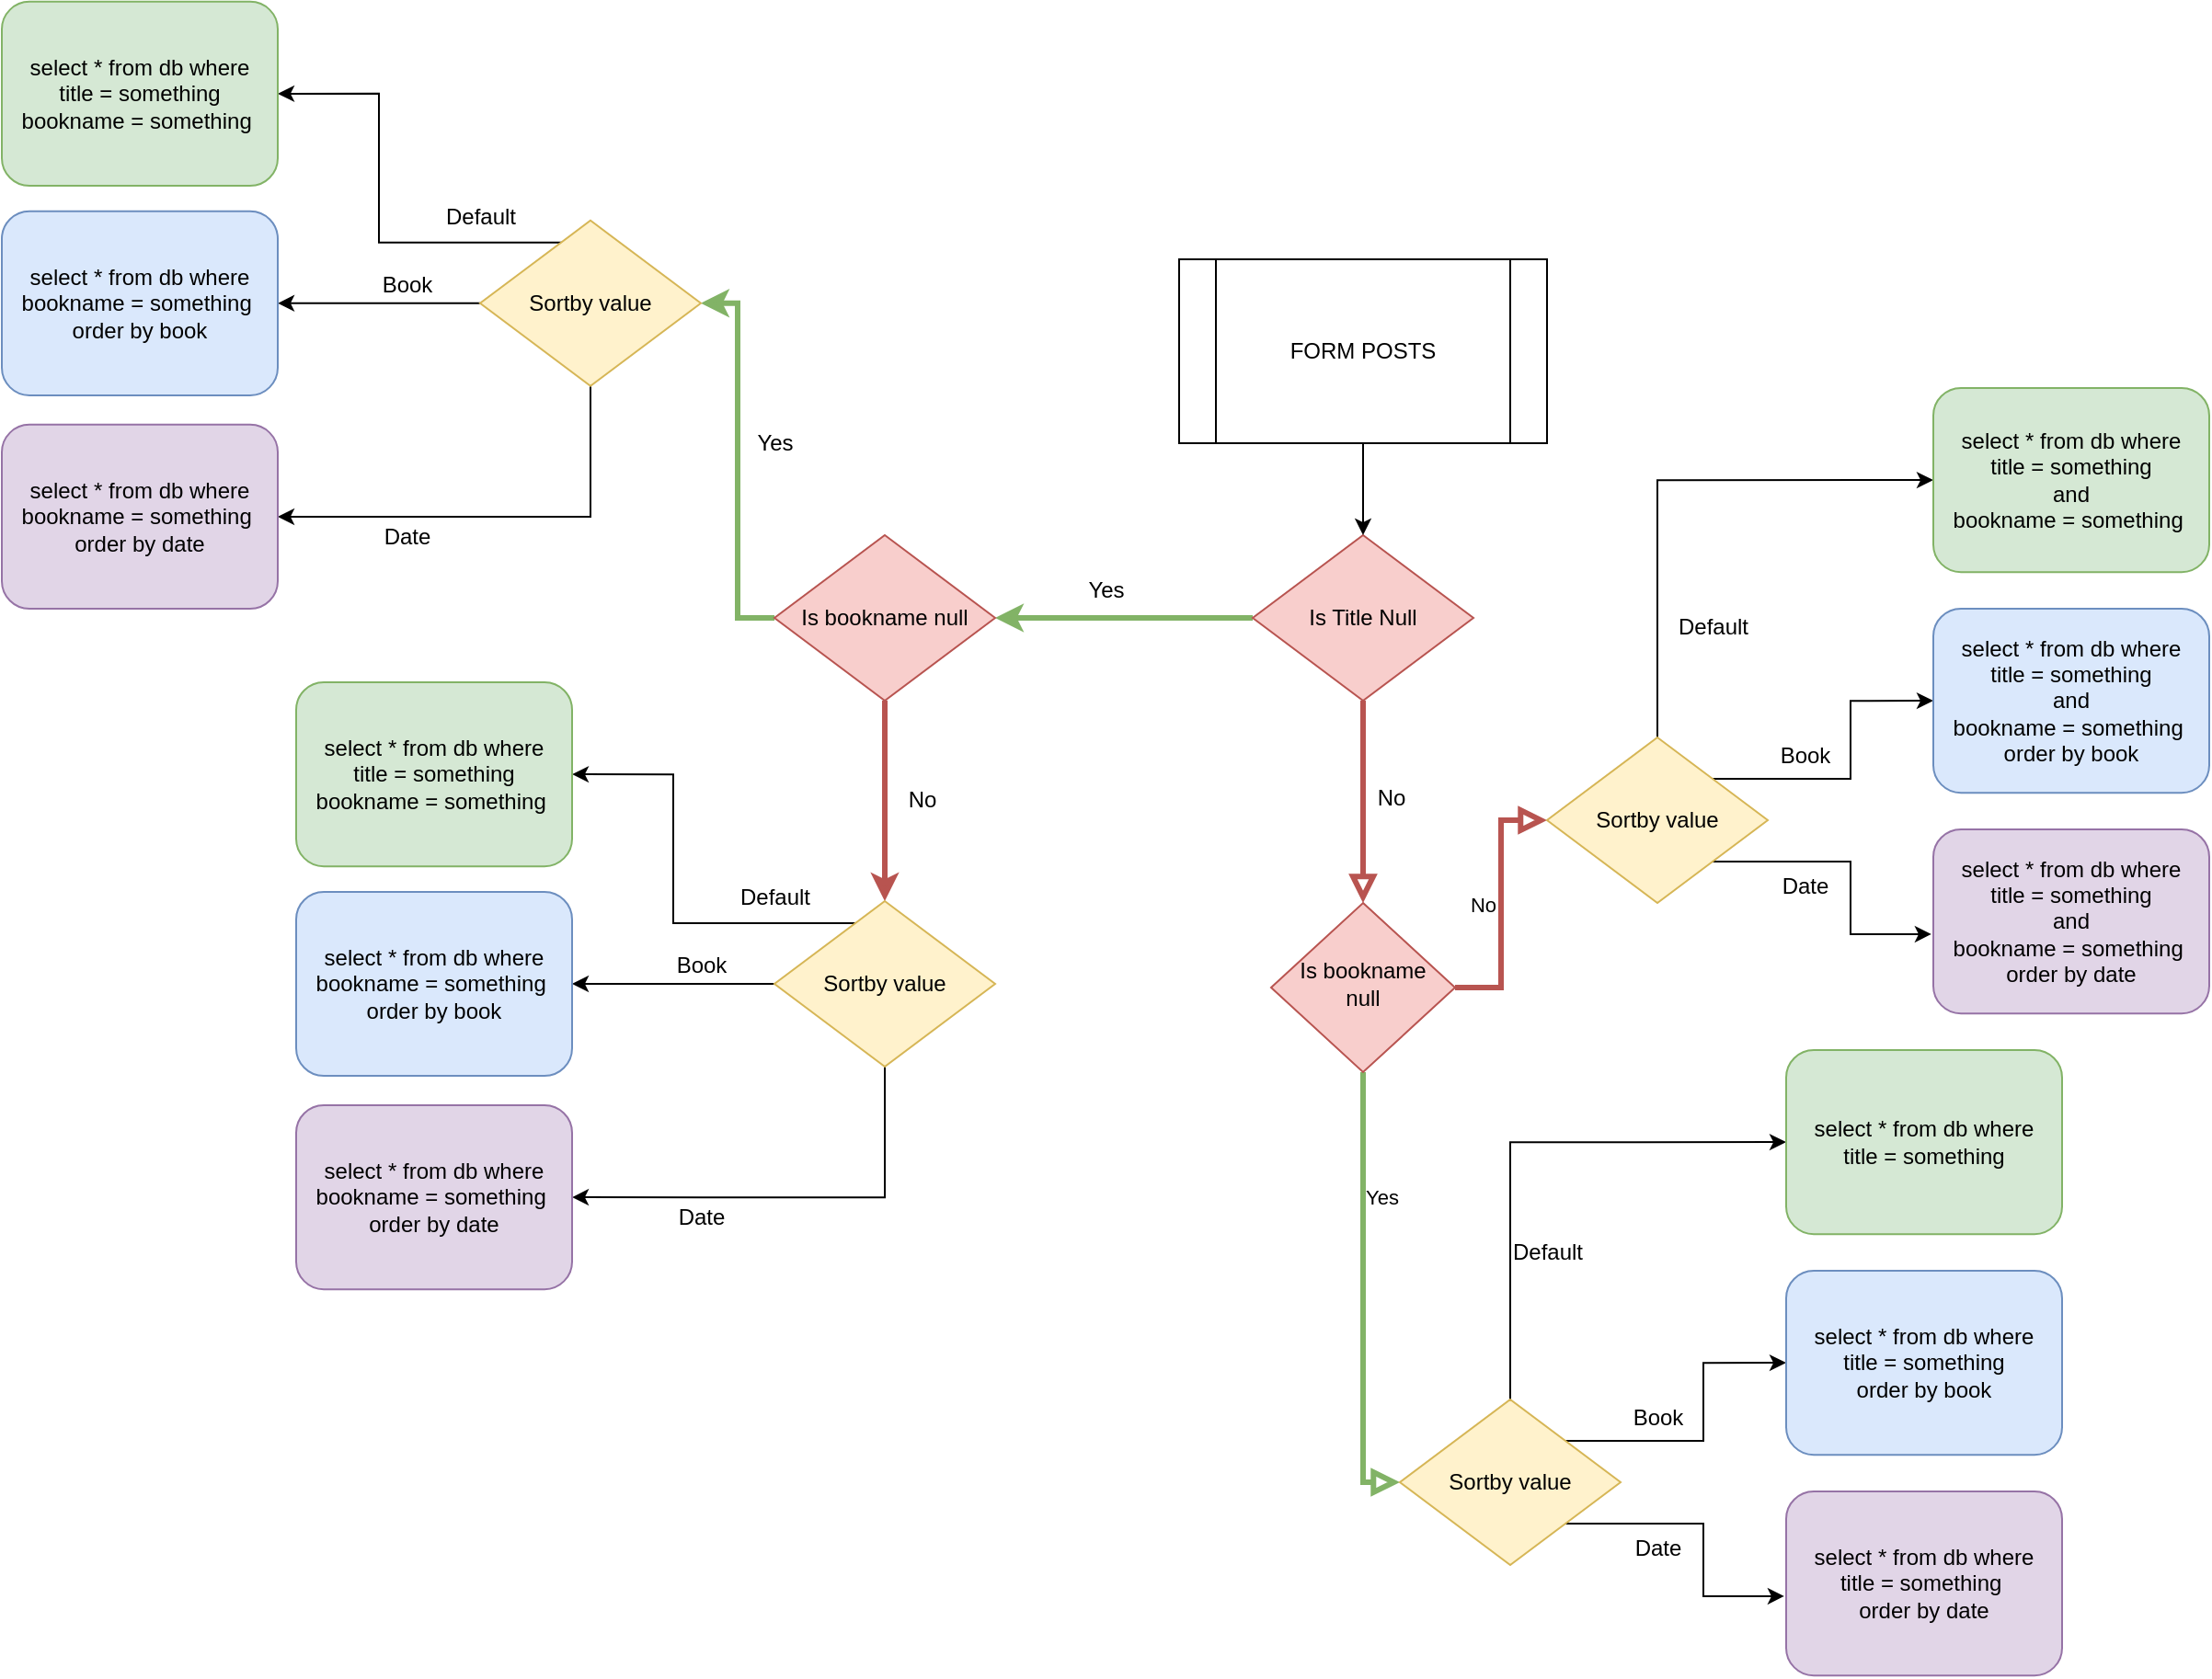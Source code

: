 <mxfile version="12.6.5" type="device"><diagram id="C5RBs43oDa-KdzZeNtuy" name="Page-1"><mxGraphModel dx="2249" dy="1991" grid="1" gridSize="10" guides="1" tooltips="1" connect="1" arrows="1" fold="1" page="1" pageScale="1" pageWidth="827" pageHeight="1169" math="0" shadow="0"><root><mxCell id="WIyWlLk6GJQsqaUBKTNV-0"/><mxCell id="WIyWlLk6GJQsqaUBKTNV-1" parent="WIyWlLk6GJQsqaUBKTNV-0"/><mxCell id="WIyWlLk6GJQsqaUBKTNV-2" value="" style="rounded=0;html=1;jettySize=auto;orthogonalLoop=1;fontSize=11;endArrow=block;endFill=0;endSize=8;strokeWidth=3;shadow=0;labelBackgroundColor=none;edgeStyle=orthogonalEdgeStyle;fillColor=#f8cecc;strokeColor=#b85450;" parent="WIyWlLk6GJQsqaUBKTNV-1" source="WIyWlLk6GJQsqaUBKTNV-3" target="WIyWlLk6GJQsqaUBKTNV-6" edge="1"><mxGeometry relative="1" as="geometry"/></mxCell><mxCell id="o-CYKLbA7mxFyLLiVlU_-20" value="" style="edgeStyle=orthogonalEdgeStyle;rounded=0;orthogonalLoop=1;jettySize=auto;html=1;fillColor=#d5e8d4;strokeColor=#82b366;strokeWidth=3;" edge="1" parent="WIyWlLk6GJQsqaUBKTNV-1" source="WIyWlLk6GJQsqaUBKTNV-3" target="o-CYKLbA7mxFyLLiVlU_-19"><mxGeometry relative="1" as="geometry"/></mxCell><mxCell id="o-CYKLbA7mxFyLLiVlU_-34" value="Yes" style="text;html=1;align=center;verticalAlign=middle;resizable=0;points=[];labelBackgroundColor=#ffffff;" vertex="1" connectable="0" parent="o-CYKLbA7mxFyLLiVlU_-20"><mxGeometry x="0.271" y="2" relative="1" as="geometry"><mxPoint x="9" y="-17" as="offset"/></mxGeometry></mxCell><mxCell id="WIyWlLk6GJQsqaUBKTNV-3" value="Is Title Null" style="rhombus;whiteSpace=wrap;html=1;shadow=0;fontFamily=Helvetica;fontSize=12;align=center;strokeColor=#b85450;strokeWidth=1;fillColor=#f8cecc;" parent="WIyWlLk6GJQsqaUBKTNV-1" vertex="1"><mxGeometry x="160" y="-40" width="120" height="90" as="geometry"/></mxCell><mxCell id="o-CYKLbA7mxFyLLiVlU_-32" value="" style="edgeStyle=orthogonalEdgeStyle;rounded=0;orthogonalLoop=1;jettySize=auto;html=1;entryX=0.5;entryY=0;entryDx=0;entryDy=0;fillColor=#f8cecc;strokeColor=#b85450;strokeWidth=3;" edge="1" parent="WIyWlLk6GJQsqaUBKTNV-1" source="o-CYKLbA7mxFyLLiVlU_-19" target="o-CYKLbA7mxFyLLiVlU_-26"><mxGeometry relative="1" as="geometry"><mxPoint x="-40" y="150" as="targetPoint"/></mxGeometry></mxCell><mxCell id="o-CYKLbA7mxFyLLiVlU_-33" value="No" style="text;html=1;align=center;verticalAlign=middle;resizable=0;points=[];labelBackgroundColor=#ffffff;" vertex="1" connectable="0" parent="o-CYKLbA7mxFyLLiVlU_-32"><mxGeometry x="-0.26" y="-1" relative="1" as="geometry"><mxPoint x="21" y="13.1" as="offset"/></mxGeometry></mxCell><mxCell id="o-CYKLbA7mxFyLLiVlU_-42" value="" style="edgeStyle=orthogonalEdgeStyle;rounded=0;orthogonalLoop=1;jettySize=auto;html=1;entryX=1;entryY=0.5;entryDx=0;entryDy=0;fillColor=#d5e8d4;strokeColor=#82b366;strokeWidth=3;" edge="1" parent="WIyWlLk6GJQsqaUBKTNV-1" source="o-CYKLbA7mxFyLLiVlU_-19" target="o-CYKLbA7mxFyLLiVlU_-51"><mxGeometry relative="1" as="geometry"><mxPoint x="-200" y="-120" as="targetPoint"/></mxGeometry></mxCell><mxCell id="o-CYKLbA7mxFyLLiVlU_-43" value="Yes" style="text;html=1;align=center;verticalAlign=middle;resizable=0;points=[];labelBackgroundColor=#ffffff;" vertex="1" connectable="0" parent="o-CYKLbA7mxFyLLiVlU_-42"><mxGeometry x="-0.111" y="-26" relative="1" as="geometry"><mxPoint x="-6" y="-21" as="offset"/></mxGeometry></mxCell><mxCell id="o-CYKLbA7mxFyLLiVlU_-19" value="Is bookname null" style="rhombus;whiteSpace=wrap;html=1;shadow=0;fontFamily=Helvetica;fontSize=12;align=center;strokeColor=#b85450;strokeWidth=1;fillColor=#f8cecc;" vertex="1" parent="WIyWlLk6GJQsqaUBKTNV-1"><mxGeometry x="-100" y="-40" width="120" height="90" as="geometry"/></mxCell><mxCell id="WIyWlLk6GJQsqaUBKTNV-4" value="Yes" style="rounded=0;html=1;jettySize=auto;orthogonalLoop=1;fontSize=11;endArrow=block;endFill=0;endSize=8;strokeWidth=3;shadow=0;labelBackgroundColor=none;edgeStyle=orthogonalEdgeStyle;entryX=0;entryY=0.5;entryDx=0;entryDy=0;fillColor=#d5e8d4;strokeColor=#82b366;" parent="WIyWlLk6GJQsqaUBKTNV-1" source="WIyWlLk6GJQsqaUBKTNV-6" target="o-CYKLbA7mxFyLLiVlU_-14" edge="1"><mxGeometry x="0.918" y="155" relative="1" as="geometry"><mxPoint as="offset"/><mxPoint x="220" y="290" as="targetPoint"/></mxGeometry></mxCell><mxCell id="WIyWlLk6GJQsqaUBKTNV-5" value="No" style="edgeStyle=orthogonalEdgeStyle;rounded=0;html=1;jettySize=auto;orthogonalLoop=1;fontSize=11;endArrow=block;endFill=0;endSize=8;strokeWidth=3;shadow=0;labelBackgroundColor=none;fillColor=#f8cecc;strokeColor=#b85450;" parent="WIyWlLk6GJQsqaUBKTNV-1" source="WIyWlLk6GJQsqaUBKTNV-6" target="WIyWlLk6GJQsqaUBKTNV-7" edge="1"><mxGeometry y="10" relative="1" as="geometry"><mxPoint as="offset"/></mxGeometry></mxCell><mxCell id="WIyWlLk6GJQsqaUBKTNV-6" value="Is bookname null" style="rhombus;whiteSpace=wrap;html=1;shadow=0;fontFamily=Helvetica;fontSize=12;align=center;strokeWidth=1;spacing=6;spacingTop=-4;fillColor=#f8cecc;strokeColor=#b85450;" parent="WIyWlLk6GJQsqaUBKTNV-1" vertex="1"><mxGeometry x="170" y="160" width="100" height="92" as="geometry"/></mxCell><mxCell id="efwYwATYvFuMOBDTDIkC-2" value="" style="edgeStyle=orthogonalEdgeStyle;rounded=0;orthogonalLoop=1;jettySize=auto;html=1;exitX=0.5;exitY=0;exitDx=0;exitDy=0;entryX=0;entryY=0.5;entryDx=0;entryDy=0;" parent="WIyWlLk6GJQsqaUBKTNV-1" source="WIyWlLk6GJQsqaUBKTNV-7" target="efwYwATYvFuMOBDTDIkC-1" edge="1"><mxGeometry relative="1" as="geometry"/></mxCell><mxCell id="efwYwATYvFuMOBDTDIkC-3" value="Default" style="text;html=1;align=center;verticalAlign=middle;resizable=0;points=[];labelBackgroundColor=#ffffff;" parent="efwYwATYvFuMOBDTDIkC-2" vertex="1" connectable="0"><mxGeometry x="-0.191" y="6" relative="1" as="geometry"><mxPoint x="36" y="57" as="offset"/></mxGeometry></mxCell><mxCell id="o-CYKLbA7mxFyLLiVlU_-3" style="edgeStyle=orthogonalEdgeStyle;rounded=0;orthogonalLoop=1;jettySize=auto;html=1;exitX=1;exitY=0;exitDx=0;exitDy=0;entryX=0;entryY=0.5;entryDx=0;entryDy=0;" edge="1" parent="WIyWlLk6GJQsqaUBKTNV-1" source="WIyWlLk6GJQsqaUBKTNV-7" target="o-CYKLbA7mxFyLLiVlU_-2"><mxGeometry relative="1" as="geometry"/></mxCell><mxCell id="o-CYKLbA7mxFyLLiVlU_-4" value="Book" style="text;html=1;align=center;verticalAlign=middle;resizable=0;points=[];labelBackgroundColor=#ffffff;" vertex="1" connectable="0" parent="o-CYKLbA7mxFyLLiVlU_-3"><mxGeometry x="-0.335" y="1" relative="1" as="geometry"><mxPoint x="-4" y="-11.5" as="offset"/></mxGeometry></mxCell><mxCell id="o-CYKLbA7mxFyLLiVlU_-7" style="edgeStyle=orthogonalEdgeStyle;rounded=0;orthogonalLoop=1;jettySize=auto;html=1;exitX=1;exitY=1;exitDx=0;exitDy=0;entryX=-0.007;entryY=0.569;entryDx=0;entryDy=0;entryPerimeter=0;" edge="1" parent="WIyWlLk6GJQsqaUBKTNV-1" source="WIyWlLk6GJQsqaUBKTNV-7" target="o-CYKLbA7mxFyLLiVlU_-6"><mxGeometry relative="1" as="geometry"/></mxCell><mxCell id="WIyWlLk6GJQsqaUBKTNV-7" value="Sortby value" style="rhombus;whiteSpace=wrap;html=1;shadow=0;fontFamily=Helvetica;fontSize=12;align=center;strokeColor=#d6b656;strokeWidth=1;fillColor=#fff2cc;" parent="WIyWlLk6GJQsqaUBKTNV-1" vertex="1"><mxGeometry x="320" y="70" width="120" height="90" as="geometry"/></mxCell><mxCell id="efwYwATYvFuMOBDTDIkC-1" value="&lt;div&gt;select * from db where&lt;/div&gt;&lt;div&gt;title = something&lt;/div&gt;&lt;div&gt;and&lt;/div&gt;&lt;div&gt;bookname = something&amp;nbsp;&lt;/div&gt;" style="rounded=1;whiteSpace=wrap;html=1;shadow=0;fontFamily=Helvetica;fontSize=12;align=center;strokeColor=#82b366;strokeWidth=1;fillColor=#d5e8d4;" parent="WIyWlLk6GJQsqaUBKTNV-1" vertex="1"><mxGeometry x="530" y="-120" width="150" height="100.1" as="geometry"/></mxCell><mxCell id="o-CYKLbA7mxFyLLiVlU_-1" value="No" style="text;html=1;align=center;verticalAlign=middle;resizable=0;points=[];autosize=1;" vertex="1" parent="WIyWlLk6GJQsqaUBKTNV-1"><mxGeometry x="220" y="93" width="30" height="20" as="geometry"/></mxCell><mxCell id="o-CYKLbA7mxFyLLiVlU_-2" value="&lt;div&gt;select * from db where&lt;/div&gt;&lt;div&gt;title = something&lt;/div&gt;&lt;div&gt;and&lt;/div&gt;&lt;div&gt;bookname = something&amp;nbsp;&lt;/div&gt;&lt;div&gt;order by book&lt;/div&gt;" style="rounded=1;whiteSpace=wrap;html=1;shadow=0;fontFamily=Helvetica;fontSize=12;align=center;strokeColor=#6c8ebf;strokeWidth=1;fillColor=#dae8fc;" vertex="1" parent="WIyWlLk6GJQsqaUBKTNV-1"><mxGeometry x="530" width="150" height="100.1" as="geometry"/></mxCell><mxCell id="o-CYKLbA7mxFyLLiVlU_-5" value="Date" style="text;html=1;align=center;verticalAlign=middle;resizable=0;points=[];labelBackgroundColor=#ffffff;" vertex="1" connectable="0" parent="WIyWlLk6GJQsqaUBKTNV-1"><mxGeometry x="470" y="150" as="geometry"><mxPoint x="-10" y="0.5" as="offset"/></mxGeometry></mxCell><mxCell id="o-CYKLbA7mxFyLLiVlU_-6" value="&lt;div&gt;select * from db where&lt;/div&gt;&lt;div&gt;title = something&lt;/div&gt;&lt;div&gt;and&lt;/div&gt;&lt;div&gt;bookname = something&amp;nbsp;&lt;/div&gt;&lt;div&gt;order by date&lt;/div&gt;" style="rounded=1;whiteSpace=wrap;html=1;shadow=0;fontFamily=Helvetica;fontSize=12;align=center;strokeColor=#9673a6;strokeWidth=1;fillColor=#e1d5e7;" vertex="1" parent="WIyWlLk6GJQsqaUBKTNV-1"><mxGeometry x="530" y="120" width="150" height="100.1" as="geometry"/></mxCell><mxCell id="o-CYKLbA7mxFyLLiVlU_-9" value="" style="edgeStyle=orthogonalEdgeStyle;rounded=0;orthogonalLoop=1;jettySize=auto;html=1;exitX=0.5;exitY=0;exitDx=0;exitDy=0;entryX=0;entryY=0.5;entryDx=0;entryDy=0;" edge="1" parent="WIyWlLk6GJQsqaUBKTNV-1" source="o-CYKLbA7mxFyLLiVlU_-14" target="o-CYKLbA7mxFyLLiVlU_-15"><mxGeometry relative="1" as="geometry"/></mxCell><mxCell id="o-CYKLbA7mxFyLLiVlU_-10" value="Default" style="text;html=1;align=center;verticalAlign=middle;resizable=0;points=[];labelBackgroundColor=#ffffff;" vertex="1" connectable="0" parent="o-CYKLbA7mxFyLLiVlU_-9"><mxGeometry x="-0.191" y="6" relative="1" as="geometry"><mxPoint x="26" y="37" as="offset"/></mxGeometry></mxCell><mxCell id="o-CYKLbA7mxFyLLiVlU_-11" style="edgeStyle=orthogonalEdgeStyle;rounded=0;orthogonalLoop=1;jettySize=auto;html=1;exitX=1;exitY=0;exitDx=0;exitDy=0;entryX=0;entryY=0.5;entryDx=0;entryDy=0;" edge="1" parent="WIyWlLk6GJQsqaUBKTNV-1" source="o-CYKLbA7mxFyLLiVlU_-14" target="o-CYKLbA7mxFyLLiVlU_-16"><mxGeometry relative="1" as="geometry"/></mxCell><mxCell id="o-CYKLbA7mxFyLLiVlU_-12" value="Book" style="text;html=1;align=center;verticalAlign=middle;resizable=0;points=[];labelBackgroundColor=#ffffff;" vertex="1" connectable="0" parent="o-CYKLbA7mxFyLLiVlU_-11"><mxGeometry x="-0.335" y="1" relative="1" as="geometry"><mxPoint x="-4" y="-11.5" as="offset"/></mxGeometry></mxCell><mxCell id="o-CYKLbA7mxFyLLiVlU_-13" style="edgeStyle=orthogonalEdgeStyle;rounded=0;orthogonalLoop=1;jettySize=auto;html=1;exitX=1;exitY=1;exitDx=0;exitDy=0;entryX=-0.007;entryY=0.569;entryDx=0;entryDy=0;entryPerimeter=0;" edge="1" parent="WIyWlLk6GJQsqaUBKTNV-1" source="o-CYKLbA7mxFyLLiVlU_-14" target="o-CYKLbA7mxFyLLiVlU_-18"><mxGeometry relative="1" as="geometry"/></mxCell><mxCell id="o-CYKLbA7mxFyLLiVlU_-14" value="Sortby value" style="rhombus;whiteSpace=wrap;html=1;shadow=0;fontFamily=Helvetica;fontSize=12;align=center;strokeColor=#d6b656;strokeWidth=1;fillColor=#fff2cc;" vertex="1" parent="WIyWlLk6GJQsqaUBKTNV-1"><mxGeometry x="240" y="430" width="120" height="90" as="geometry"/></mxCell><mxCell id="o-CYKLbA7mxFyLLiVlU_-15" value="&lt;div&gt;select * from db where&lt;/div&gt;&lt;div&gt;title = something&lt;/div&gt;" style="rounded=1;whiteSpace=wrap;html=1;shadow=0;fontFamily=Helvetica;fontSize=12;align=center;strokeColor=#82b366;strokeWidth=1;fillColor=#d5e8d4;" vertex="1" parent="WIyWlLk6GJQsqaUBKTNV-1"><mxGeometry x="450" y="240" width="150" height="100.1" as="geometry"/></mxCell><mxCell id="o-CYKLbA7mxFyLLiVlU_-16" value="&lt;div&gt;select * from db where&lt;/div&gt;&lt;div&gt;title = something&lt;/div&gt;&lt;div&gt;&lt;span&gt;order by book&lt;/span&gt;&lt;/div&gt;" style="rounded=1;whiteSpace=wrap;html=1;shadow=0;fontFamily=Helvetica;fontSize=12;align=center;strokeColor=#6c8ebf;strokeWidth=1;fillColor=#dae8fc;" vertex="1" parent="WIyWlLk6GJQsqaUBKTNV-1"><mxGeometry x="450" y="360" width="150" height="100.1" as="geometry"/></mxCell><mxCell id="o-CYKLbA7mxFyLLiVlU_-17" value="Date" style="text;html=1;align=center;verticalAlign=middle;resizable=0;points=[];labelBackgroundColor=#ffffff;" vertex="1" connectable="0" parent="WIyWlLk6GJQsqaUBKTNV-1"><mxGeometry x="390" y="510" as="geometry"><mxPoint x="-10" y="0.5" as="offset"/></mxGeometry></mxCell><mxCell id="o-CYKLbA7mxFyLLiVlU_-18" value="&lt;div&gt;select * from db where&lt;/div&gt;&lt;div&gt;title = something&lt;span&gt;&amp;nbsp;&lt;/span&gt;&lt;/div&gt;&lt;div&gt;order by date&lt;/div&gt;" style="rounded=1;whiteSpace=wrap;html=1;shadow=0;fontFamily=Helvetica;fontSize=12;align=center;strokeColor=#9673a6;strokeWidth=1;fillColor=#e1d5e7;" vertex="1" parent="WIyWlLk6GJQsqaUBKTNV-1"><mxGeometry x="450" y="480" width="150" height="100.1" as="geometry"/></mxCell><mxCell id="o-CYKLbA7mxFyLLiVlU_-21" value="" style="edgeStyle=orthogonalEdgeStyle;rounded=0;orthogonalLoop=1;jettySize=auto;html=1;exitX=0.383;exitY=0.133;exitDx=0;exitDy=0;entryX=1;entryY=0.5;entryDx=0;entryDy=0;exitPerimeter=0;" edge="1" parent="WIyWlLk6GJQsqaUBKTNV-1" source="o-CYKLbA7mxFyLLiVlU_-26" target="o-CYKLbA7mxFyLLiVlU_-27"><mxGeometry relative="1" as="geometry"/></mxCell><mxCell id="o-CYKLbA7mxFyLLiVlU_-22" value="Default" style="text;html=1;align=center;verticalAlign=middle;resizable=0;points=[];labelBackgroundColor=#ffffff;" vertex="1" connectable="0" parent="o-CYKLbA7mxFyLLiVlU_-21"><mxGeometry x="-0.191" y="6" relative="1" as="geometry"><mxPoint x="50.04" y="-20.05" as="offset"/></mxGeometry></mxCell><mxCell id="o-CYKLbA7mxFyLLiVlU_-23" style="edgeStyle=orthogonalEdgeStyle;rounded=0;orthogonalLoop=1;jettySize=auto;html=1;exitX=0;exitY=0.5;exitDx=0;exitDy=0;entryX=1;entryY=0.5;entryDx=0;entryDy=0;" edge="1" parent="WIyWlLk6GJQsqaUBKTNV-1" source="o-CYKLbA7mxFyLLiVlU_-26" target="o-CYKLbA7mxFyLLiVlU_-28"><mxGeometry relative="1" as="geometry"/></mxCell><mxCell id="o-CYKLbA7mxFyLLiVlU_-24" value="Book" style="text;html=1;align=center;verticalAlign=middle;resizable=0;points=[];labelBackgroundColor=#ffffff;" vertex="1" connectable="0" parent="o-CYKLbA7mxFyLLiVlU_-23"><mxGeometry x="-0.335" y="1" relative="1" as="geometry"><mxPoint x="-4" y="-11.5" as="offset"/></mxGeometry></mxCell><mxCell id="o-CYKLbA7mxFyLLiVlU_-25" style="edgeStyle=orthogonalEdgeStyle;rounded=0;orthogonalLoop=1;jettySize=auto;html=1;exitX=0.5;exitY=1;exitDx=0;exitDy=0;entryX=1;entryY=0.5;entryDx=0;entryDy=0;" edge="1" parent="WIyWlLk6GJQsqaUBKTNV-1" source="o-CYKLbA7mxFyLLiVlU_-26" target="o-CYKLbA7mxFyLLiVlU_-30"><mxGeometry relative="1" as="geometry"/></mxCell><mxCell id="o-CYKLbA7mxFyLLiVlU_-26" value="Sortby value" style="rhombus;whiteSpace=wrap;html=1;shadow=0;fontFamily=Helvetica;fontSize=12;align=center;strokeColor=#d6b656;strokeWidth=1;fillColor=#fff2cc;" vertex="1" parent="WIyWlLk6GJQsqaUBKTNV-1"><mxGeometry x="-100" y="159" width="120" height="90" as="geometry"/></mxCell><mxCell id="o-CYKLbA7mxFyLLiVlU_-27" value="&lt;div&gt;select * from db where&lt;/div&gt;&lt;div&gt;title = something&lt;/div&gt;&lt;div&gt;bookname = something&amp;nbsp;&lt;/div&gt;" style="rounded=1;whiteSpace=wrap;html=1;shadow=0;fontFamily=Helvetica;fontSize=12;align=center;strokeColor=#82b366;strokeWidth=1;fillColor=#d5e8d4;" vertex="1" parent="WIyWlLk6GJQsqaUBKTNV-1"><mxGeometry x="-360" y="40.0" width="150" height="100.1" as="geometry"/></mxCell><mxCell id="o-CYKLbA7mxFyLLiVlU_-28" value="&lt;div&gt;select * from db where&lt;/div&gt;&lt;div&gt;bookname = something&amp;nbsp;&lt;/div&gt;&lt;div&gt;order by book&lt;/div&gt;" style="rounded=1;whiteSpace=wrap;html=1;shadow=0;fontFamily=Helvetica;fontSize=12;align=center;strokeColor=#6c8ebf;strokeWidth=1;fillColor=#dae8fc;" vertex="1" parent="WIyWlLk6GJQsqaUBKTNV-1"><mxGeometry x="-360" y="153.95" width="150" height="100.1" as="geometry"/></mxCell><mxCell id="o-CYKLbA7mxFyLLiVlU_-29" value="Date" style="text;html=1;align=center;verticalAlign=middle;resizable=0;points=[];labelBackgroundColor=#ffffff;" vertex="1" connectable="0" parent="WIyWlLk6GJQsqaUBKTNV-1"><mxGeometry x="-130" y="330" as="geometry"><mxPoint x="-10" y="0.5" as="offset"/></mxGeometry></mxCell><mxCell id="o-CYKLbA7mxFyLLiVlU_-30" value="&lt;div&gt;select * from db where&lt;/div&gt;&lt;div&gt;bookname = something&amp;nbsp;&lt;/div&gt;&lt;div&gt;order by date&lt;/div&gt;" style="rounded=1;whiteSpace=wrap;html=1;shadow=0;fontFamily=Helvetica;fontSize=12;align=center;strokeColor=#9673a6;strokeWidth=1;fillColor=#e1d5e7;" vertex="1" parent="WIyWlLk6GJQsqaUBKTNV-1"><mxGeometry x="-360" y="270" width="150" height="100.1" as="geometry"/></mxCell><mxCell id="o-CYKLbA7mxFyLLiVlU_-37" style="edgeStyle=orthogonalEdgeStyle;rounded=0;orthogonalLoop=1;jettySize=auto;html=1;exitX=0.5;exitY=1;exitDx=0;exitDy=0;entryX=0.5;entryY=0;entryDx=0;entryDy=0;" edge="1" parent="WIyWlLk6GJQsqaUBKTNV-1" source="o-CYKLbA7mxFyLLiVlU_-36" target="WIyWlLk6GJQsqaUBKTNV-3"><mxGeometry relative="1" as="geometry"/></mxCell><mxCell id="o-CYKLbA7mxFyLLiVlU_-36" value="FORM POSTS" style="shape=process;whiteSpace=wrap;html=1;backgroundOutline=1;" vertex="1" parent="WIyWlLk6GJQsqaUBKTNV-1"><mxGeometry x="120" y="-190" width="200" height="100" as="geometry"/></mxCell><mxCell id="o-CYKLbA7mxFyLLiVlU_-39" value="&amp;nbsp;" style="text;html=1;align=center;verticalAlign=middle;resizable=0;points=[];autosize=1;" vertex="1" parent="WIyWlLk6GJQsqaUBKTNV-1"><mxGeometry x="-13" y="-19" width="20" height="20" as="geometry"/></mxCell><mxCell id="o-CYKLbA7mxFyLLiVlU_-46" value="" style="edgeStyle=orthogonalEdgeStyle;rounded=0;orthogonalLoop=1;jettySize=auto;html=1;exitX=0.383;exitY=0.133;exitDx=0;exitDy=0;entryX=1;entryY=0.5;entryDx=0;entryDy=0;exitPerimeter=0;" edge="1" parent="WIyWlLk6GJQsqaUBKTNV-1" source="o-CYKLbA7mxFyLLiVlU_-51" target="o-CYKLbA7mxFyLLiVlU_-52"><mxGeometry relative="1" as="geometry"/></mxCell><mxCell id="o-CYKLbA7mxFyLLiVlU_-47" value="Default" style="text;html=1;align=center;verticalAlign=middle;resizable=0;points=[];labelBackgroundColor=#ffffff;" vertex="1" connectable="0" parent="o-CYKLbA7mxFyLLiVlU_-46"><mxGeometry x="-0.191" y="6" relative="1" as="geometry"><mxPoint x="50.04" y="-20.05" as="offset"/></mxGeometry></mxCell><mxCell id="o-CYKLbA7mxFyLLiVlU_-48" style="edgeStyle=orthogonalEdgeStyle;rounded=0;orthogonalLoop=1;jettySize=auto;html=1;exitX=0;exitY=0.5;exitDx=0;exitDy=0;entryX=1;entryY=0.5;entryDx=0;entryDy=0;" edge="1" parent="WIyWlLk6GJQsqaUBKTNV-1" source="o-CYKLbA7mxFyLLiVlU_-51" target="o-CYKLbA7mxFyLLiVlU_-53"><mxGeometry relative="1" as="geometry"/></mxCell><mxCell id="o-CYKLbA7mxFyLLiVlU_-49" value="Book" style="text;html=1;align=center;verticalAlign=middle;resizable=0;points=[];labelBackgroundColor=#ffffff;" vertex="1" connectable="0" parent="o-CYKLbA7mxFyLLiVlU_-48"><mxGeometry x="-0.335" y="1" relative="1" as="geometry"><mxPoint x="-4" y="-11.5" as="offset"/></mxGeometry></mxCell><mxCell id="o-CYKLbA7mxFyLLiVlU_-50" style="edgeStyle=orthogonalEdgeStyle;rounded=0;orthogonalLoop=1;jettySize=auto;html=1;exitX=0.5;exitY=1;exitDx=0;exitDy=0;entryX=1;entryY=0.5;entryDx=0;entryDy=0;" edge="1" parent="WIyWlLk6GJQsqaUBKTNV-1" source="o-CYKLbA7mxFyLLiVlU_-51" target="o-CYKLbA7mxFyLLiVlU_-55"><mxGeometry relative="1" as="geometry"/></mxCell><mxCell id="o-CYKLbA7mxFyLLiVlU_-51" value="Sortby value" style="rhombus;whiteSpace=wrap;html=1;shadow=0;fontFamily=Helvetica;fontSize=12;align=center;strokeColor=#d6b656;strokeWidth=1;fillColor=#fff2cc;" vertex="1" parent="WIyWlLk6GJQsqaUBKTNV-1"><mxGeometry x="-260" y="-211.1" width="120" height="90" as="geometry"/></mxCell><mxCell id="o-CYKLbA7mxFyLLiVlU_-52" value="&lt;div&gt;select * from db where&lt;/div&gt;&lt;div&gt;title = something&lt;/div&gt;&lt;div&gt;bookname = something&amp;nbsp;&lt;/div&gt;" style="rounded=1;whiteSpace=wrap;html=1;shadow=0;fontFamily=Helvetica;fontSize=12;align=center;strokeColor=#82b366;strokeWidth=1;fillColor=#d5e8d4;" vertex="1" parent="WIyWlLk6GJQsqaUBKTNV-1"><mxGeometry x="-520" y="-330.1" width="150" height="100.1" as="geometry"/></mxCell><mxCell id="o-CYKLbA7mxFyLLiVlU_-53" value="&lt;div&gt;select * from db where&lt;/div&gt;&lt;div&gt;bookname = something&amp;nbsp;&lt;/div&gt;&lt;div&gt;order by book&lt;/div&gt;" style="rounded=1;whiteSpace=wrap;html=1;shadow=0;fontFamily=Helvetica;fontSize=12;align=center;strokeColor=#6c8ebf;strokeWidth=1;fillColor=#dae8fc;" vertex="1" parent="WIyWlLk6GJQsqaUBKTNV-1"><mxGeometry x="-520" y="-216.15" width="150" height="100.1" as="geometry"/></mxCell><mxCell id="o-CYKLbA7mxFyLLiVlU_-54" value="Date" style="text;html=1;align=center;verticalAlign=middle;resizable=0;points=[];labelBackgroundColor=#ffffff;" vertex="1" connectable="0" parent="WIyWlLk6GJQsqaUBKTNV-1"><mxGeometry x="-290" y="-40.1" as="geometry"><mxPoint x="-10" y="0.5" as="offset"/></mxGeometry></mxCell><mxCell id="o-CYKLbA7mxFyLLiVlU_-55" value="&lt;div&gt;select * from db where&lt;/div&gt;&lt;div&gt;bookname = something&amp;nbsp;&lt;/div&gt;&lt;div&gt;order by date&lt;/div&gt;" style="rounded=1;whiteSpace=wrap;html=1;shadow=0;fontFamily=Helvetica;fontSize=12;align=center;strokeColor=#9673a6;strokeWidth=1;fillColor=#e1d5e7;" vertex="1" parent="WIyWlLk6GJQsqaUBKTNV-1"><mxGeometry x="-520" y="-100.1" width="150" height="100.1" as="geometry"/></mxCell><mxCell id="o-CYKLbA7mxFyLLiVlU_-56" value="&amp;nbsp; &amp;nbsp; &amp;nbsp; &amp;nbsp;&amp;nbsp;" style="text;html=1;align=center;verticalAlign=middle;resizable=0;points=[];autosize=1;" vertex="1" parent="WIyWlLk6GJQsqaUBKTNV-1"><mxGeometry x="33" y="231" width="40" height="20" as="geometry"/></mxCell></root></mxGraphModel></diagram></mxfile>